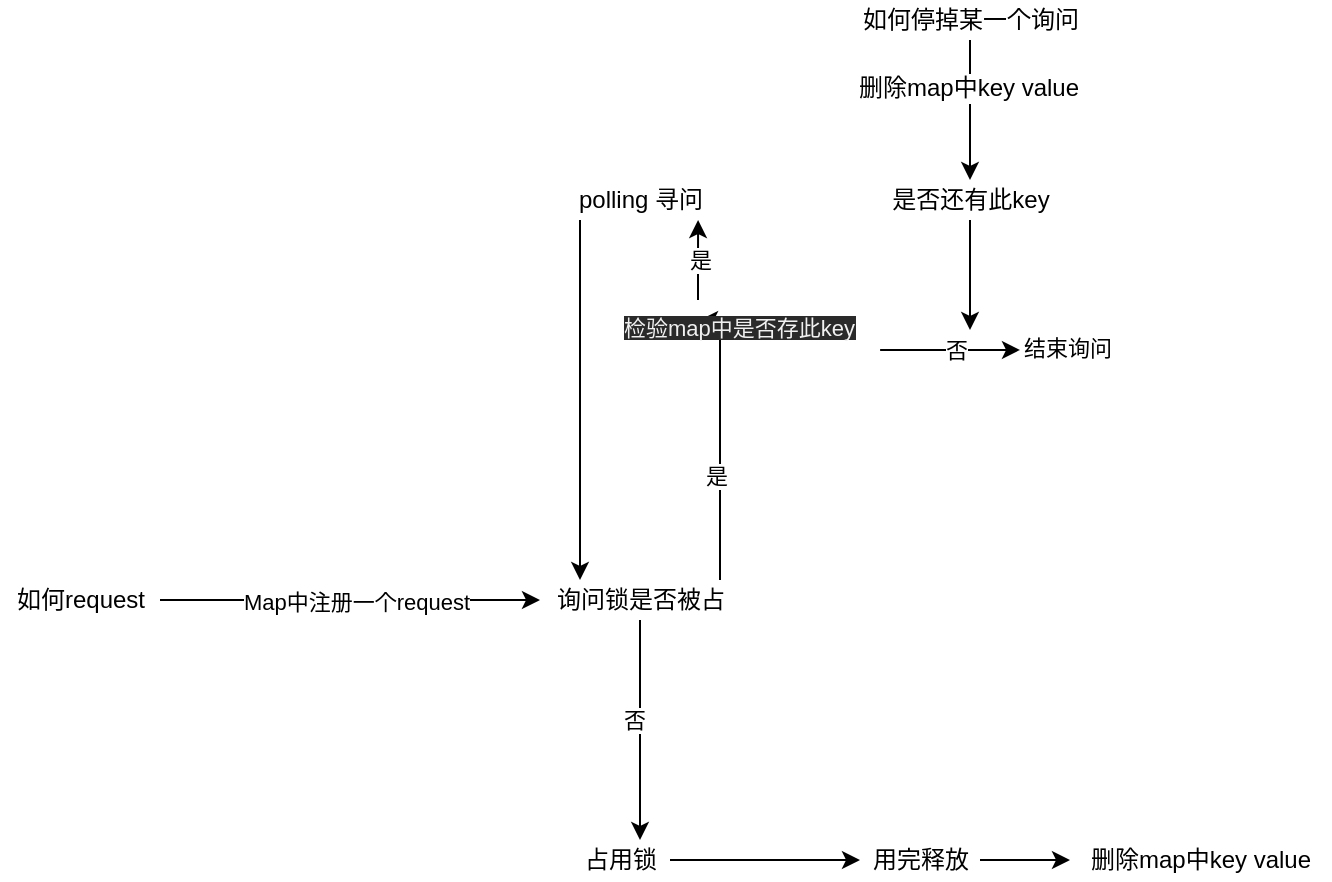 <mxfile version="13.10.0" type="embed">
    <diagram id="MvNaO2b0yM73q0vNUIcC" name="Page-1">
        <mxGraphModel dx="1034" dy="1578" grid="1" gridSize="10" guides="1" tooltips="1" connect="1" arrows="1" fold="1" page="1" pageScale="1" pageWidth="850" pageHeight="1100" math="0" shadow="0">
            <root>
                <mxCell id="0"/>
                <mxCell id="1" parent="0"/>
                <mxCell id="4" value="z" style="edgeStyle=orthogonalEdgeStyle;rounded=0;orthogonalLoop=1;jettySize=auto;html=1;" edge="1" parent="1" source="2" target="3">
                    <mxGeometry relative="1" as="geometry"/>
                </mxCell>
                <mxCell id="18" value="Map中注册一个request" style="edgeLabel;html=1;align=center;verticalAlign=middle;resizable=0;points=[];" vertex="1" connectable="0" parent="4">
                    <mxGeometry x="0.033" y="-1" relative="1" as="geometry">
                        <mxPoint as="offset"/>
                    </mxGeometry>
                </mxCell>
                <mxCell id="2" value="如何request" style="text;html=1;align=center;verticalAlign=middle;resizable=0;points=[];autosize=1;" vertex="1" parent="1">
                    <mxGeometry x="80" y="110" width="80" height="20" as="geometry"/>
                </mxCell>
                <mxCell id="6" value="" style="edgeStyle=orthogonalEdgeStyle;rounded=0;orthogonalLoop=1;jettySize=auto;html=1;" edge="1" parent="1" source="3">
                    <mxGeometry relative="1" as="geometry">
                        <mxPoint x="430" y="-20" as="targetPoint"/>
                        <Array as="points">
                            <mxPoint x="440" y="-20"/>
                        </Array>
                    </mxGeometry>
                </mxCell>
                <mxCell id="11" value="是" style="edgeLabel;html=1;align=center;verticalAlign=middle;resizable=0;points=[];" vertex="1" connectable="0" parent="6">
                    <mxGeometry x="-0.25" y="2" relative="1" as="geometry">
                        <mxPoint as="offset"/>
                    </mxGeometry>
                </mxCell>
                <mxCell id="10" value="" style="edgeStyle=orthogonalEdgeStyle;rounded=0;orthogonalLoop=1;jettySize=auto;html=1;" edge="1" parent="1" source="3" target="9">
                    <mxGeometry relative="1" as="geometry">
                        <Array as="points">
                            <mxPoint x="400" y="160"/>
                            <mxPoint x="400" y="160"/>
                        </Array>
                    </mxGeometry>
                </mxCell>
                <mxCell id="12" value="否" style="edgeLabel;html=1;align=center;verticalAlign=middle;resizable=0;points=[];" vertex="1" connectable="0" parent="10">
                    <mxGeometry x="-0.1" y="-3" relative="1" as="geometry">
                        <mxPoint as="offset"/>
                    </mxGeometry>
                </mxCell>
                <mxCell id="3" value="询问锁是否被占" style="text;html=1;align=center;verticalAlign=middle;resizable=0;points=[];autosize=1;" vertex="1" parent="1">
                    <mxGeometry x="350" y="110" width="100" height="20" as="geometry"/>
                </mxCell>
                <mxCell id="8" value="" style="edgeStyle=orthogonalEdgeStyle;rounded=0;orthogonalLoop=1;jettySize=auto;html=1;" edge="1" parent="1" source="5" target="3">
                    <mxGeometry relative="1" as="geometry">
                        <mxPoint x="270" y="120" as="targetPoint"/>
                        <Array as="points">
                            <mxPoint x="370" y="50"/>
                            <mxPoint x="370" y="50"/>
                        </Array>
                    </mxGeometry>
                </mxCell>
                <mxCell id="5" value="polling 寻问" style="text;html=1;align=center;verticalAlign=middle;resizable=0;points=[];autosize=1;" vertex="1" parent="1">
                    <mxGeometry x="360" y="-90" width="80" height="20" as="geometry"/>
                </mxCell>
                <mxCell id="14" value="" style="edgeStyle=orthogonalEdgeStyle;rounded=0;orthogonalLoop=1;jettySize=auto;html=1;" edge="1" parent="1" source="9" target="13">
                    <mxGeometry relative="1" as="geometry"/>
                </mxCell>
                <mxCell id="9" value="占用锁" style="text;html=1;align=center;verticalAlign=middle;resizable=0;points=[];autosize=1;" vertex="1" parent="1">
                    <mxGeometry x="365" y="240" width="50" height="20" as="geometry"/>
                </mxCell>
                <mxCell id="20" value="" style="edgeStyle=orthogonalEdgeStyle;rounded=0;orthogonalLoop=1;jettySize=auto;html=1;" edge="1" parent="1" source="13" target="19">
                    <mxGeometry relative="1" as="geometry"/>
                </mxCell>
                <mxCell id="13" value="用完释放" style="text;html=1;align=center;verticalAlign=middle;resizable=0;points=[];autosize=1;" vertex="1" parent="1">
                    <mxGeometry x="510" y="240" width="60" height="20" as="geometry"/>
                </mxCell>
                <mxCell id="19" value="删除map中key value" style="text;html=1;align=center;verticalAlign=middle;resizable=0;points=[];autosize=1;" vertex="1" parent="1">
                    <mxGeometry x="615" y="240" width="130" height="20" as="geometry"/>
                </mxCell>
                <mxCell id="25" value="" style="edgeStyle=orthogonalEdgeStyle;rounded=0;orthogonalLoop=1;jettySize=auto;html=1;entryX=0.863;entryY=1;entryDx=0;entryDy=0;entryPerimeter=0;" edge="1" parent="1" source="24" target="5">
                    <mxGeometry relative="1" as="geometry">
                        <Array as="points">
                            <mxPoint x="429" y="-40"/>
                            <mxPoint x="429" y="-40"/>
                        </Array>
                    </mxGeometry>
                </mxCell>
                <mxCell id="26" value="是" style="edgeLabel;html=1;align=center;verticalAlign=middle;resizable=0;points=[];" vertex="1" connectable="0" parent="25">
                    <mxGeometry y="-1" relative="1" as="geometry">
                        <mxPoint as="offset"/>
                    </mxGeometry>
                </mxCell>
                <mxCell id="28" value="" style="edgeStyle=orthogonalEdgeStyle;rounded=0;orthogonalLoop=1;jettySize=auto;html=1;exitX=0.929;exitY=0.833;exitDx=0;exitDy=0;exitPerimeter=0;" edge="1" parent="1" source="24" target="27">
                    <mxGeometry relative="1" as="geometry"/>
                </mxCell>
                <mxCell id="29" value="否" style="edgeLabel;html=1;align=center;verticalAlign=middle;resizable=0;points=[];" vertex="1" connectable="0" parent="28">
                    <mxGeometry x="-0.375" y="1" relative="1" as="geometry">
                        <mxPoint x="16" y="1" as="offset"/>
                    </mxGeometry>
                </mxCell>
                <mxCell id="24" value="&lt;meta charset=&quot;utf-8&quot;&gt;&lt;span style=&quot;color: rgb(240, 240, 240); font-family: helvetica; font-size: 11px; font-style: normal; font-weight: 400; letter-spacing: normal; text-align: center; text-indent: 0px; text-transform: none; word-spacing: 0px; background-color: rgb(42, 42, 42); display: inline; float: none;&quot;&gt;检验map中是否存此key&lt;/span&gt;" style="text;whiteSpace=wrap;html=1;" vertex="1" parent="1">
                    <mxGeometry x="390" y="-30" width="140" height="30" as="geometry"/>
                </mxCell>
                <mxCell id="27" value="&lt;div style=&quot;text-align: center&quot;&gt;&lt;span style=&quot;font-size: 11px&quot;&gt;&lt;font face=&quot;helvetica&quot;&gt;结束询问&lt;/font&gt;&lt;/span&gt;&lt;/div&gt;" style="text;whiteSpace=wrap;html=1;" vertex="1" parent="1">
                    <mxGeometry x="590" y="-20" width="140" height="30" as="geometry"/>
                </mxCell>
                <mxCell id="37" value="" style="edgeStyle=orthogonalEdgeStyle;rounded=0;orthogonalLoop=1;jettySize=auto;html=1;" edge="1" parent="1" source="35" target="36">
                    <mxGeometry relative="1" as="geometry"/>
                </mxCell>
                <mxCell id="39" value="&lt;span style=&quot;font-size: 12px&quot;&gt;删除map中key value&lt;/span&gt;" style="edgeLabel;html=1;align=center;verticalAlign=middle;resizable=0;points=[];" vertex="1" connectable="0" parent="37">
                    <mxGeometry x="-0.314" y="-1" relative="1" as="geometry">
                        <mxPoint as="offset"/>
                    </mxGeometry>
                </mxCell>
                <mxCell id="35" value="如何停掉某一个询问" style="text;html=1;align=center;verticalAlign=middle;resizable=0;points=[];autosize=1;" vertex="1" parent="1">
                    <mxGeometry x="505" y="-180" width="120" height="20" as="geometry"/>
                </mxCell>
                <mxCell id="40" value="" style="edgeStyle=orthogonalEdgeStyle;rounded=0;orthogonalLoop=1;jettySize=auto;html=1;" edge="1" parent="1" source="36">
                    <mxGeometry relative="1" as="geometry">
                        <mxPoint x="565" y="-15" as="targetPoint"/>
                        <Array as="points">
                            <mxPoint x="565" y="-50"/>
                            <mxPoint x="565" y="-50"/>
                        </Array>
                    </mxGeometry>
                </mxCell>
                <mxCell id="36" value="是否还有此key" style="text;html=1;align=center;verticalAlign=middle;resizable=0;points=[];autosize=1;" vertex="1" parent="1">
                    <mxGeometry x="520" y="-90" width="90" height="20" as="geometry"/>
                </mxCell>
            </root>
        </mxGraphModel>
    </diagram>
</mxfile>